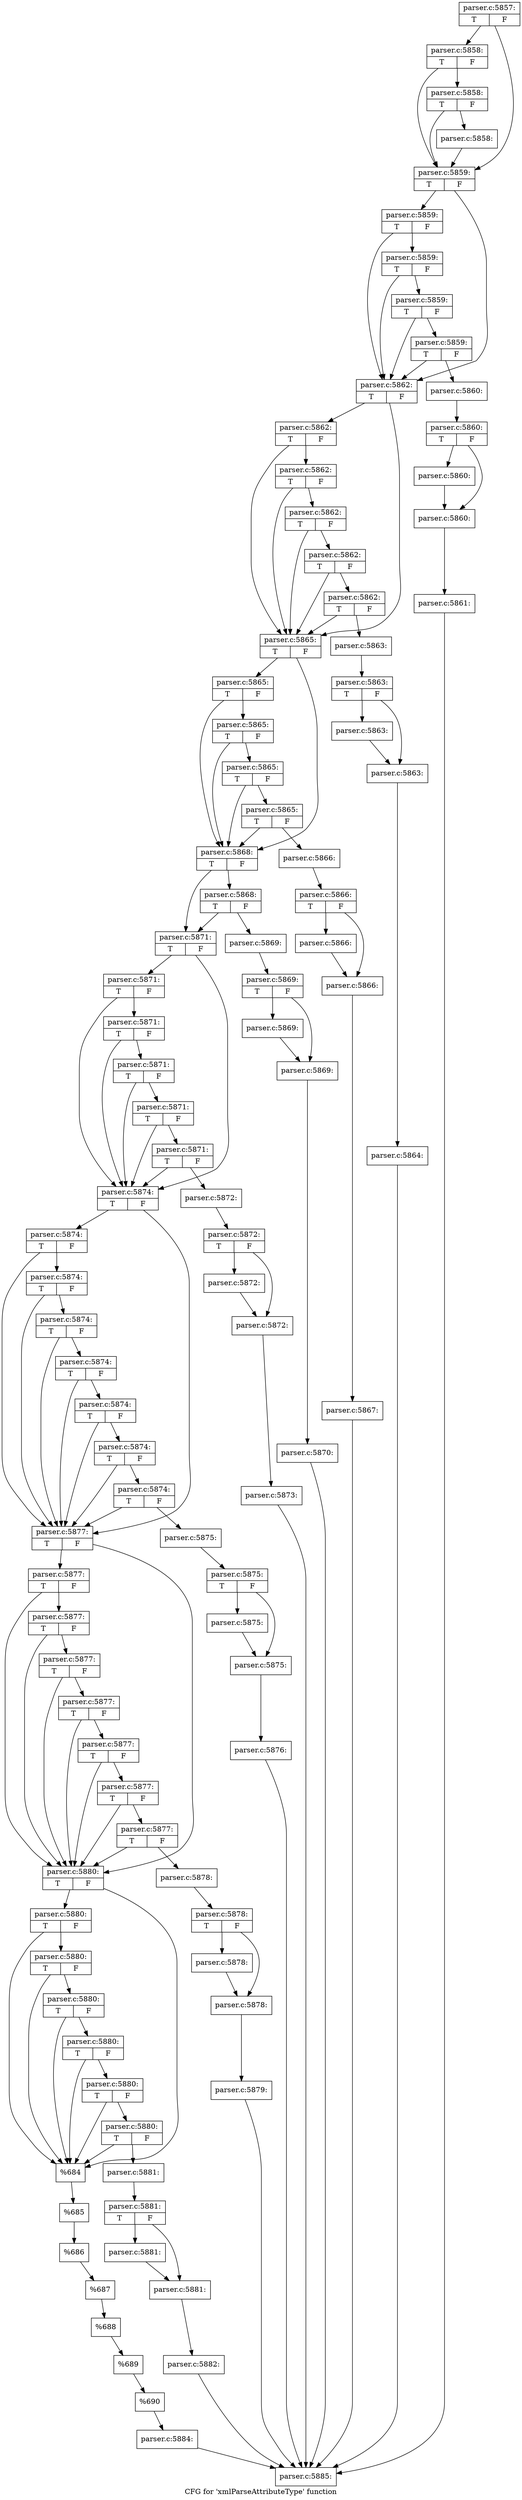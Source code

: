 digraph "CFG for 'xmlParseAttributeType' function" {
	label="CFG for 'xmlParseAttributeType' function";

	Node0x55d73ba5fbb0 [shape=record,label="{parser.c:5857:|{<s0>T|<s1>F}}"];
	Node0x55d73ba5fbb0 -> Node0x55d73ba68d70;
	Node0x55d73ba5fbb0 -> Node0x55d73ba68380;
	Node0x55d73ba68d70 [shape=record,label="{parser.c:5858:|{<s0>T|<s1>F}}"];
	Node0x55d73ba68d70 -> Node0x55d73ba59d00;
	Node0x55d73ba68d70 -> Node0x55d73ba68380;
	Node0x55d73ba59d00 [shape=record,label="{parser.c:5858:|{<s0>T|<s1>F}}"];
	Node0x55d73ba59d00 -> Node0x55d73ba68100;
	Node0x55d73ba59d00 -> Node0x55d73ba68380;
	Node0x55d73ba68100 [shape=record,label="{parser.c:5858:}"];
	Node0x55d73ba68100 -> Node0x55d73ba68380;
	Node0x55d73ba68380 [shape=record,label="{parser.c:5859:|{<s0>T|<s1>F}}"];
	Node0x55d73ba68380 -> Node0x55d73ba69f30;
	Node0x55d73ba68380 -> Node0x55d73ba69dc0;
	Node0x55d73ba69f30 [shape=record,label="{parser.c:5859:|{<s0>T|<s1>F}}"];
	Node0x55d73ba69f30 -> Node0x55d73ba69ee0;
	Node0x55d73ba69f30 -> Node0x55d73ba69dc0;
	Node0x55d73ba69ee0 [shape=record,label="{parser.c:5859:|{<s0>T|<s1>F}}"];
	Node0x55d73ba69ee0 -> Node0x55d73ba69e90;
	Node0x55d73ba69ee0 -> Node0x55d73ba69dc0;
	Node0x55d73ba69e90 [shape=record,label="{parser.c:5859:|{<s0>T|<s1>F}}"];
	Node0x55d73ba69e90 -> Node0x55d73ba69e10;
	Node0x55d73ba69e90 -> Node0x55d73ba69dc0;
	Node0x55d73ba69e10 [shape=record,label="{parser.c:5859:|{<s0>T|<s1>F}}"];
	Node0x55d73ba69e10 -> Node0x55d73ba69d20;
	Node0x55d73ba69e10 -> Node0x55d73ba69dc0;
	Node0x55d73ba69d20 [shape=record,label="{parser.c:5860:}"];
	Node0x55d73ba69d20 -> Node0x55d73ba6b8e0;
	Node0x55d73ba6b8e0 [shape=record,label="{parser.c:5860:|{<s0>T|<s1>F}}"];
	Node0x55d73ba6b8e0 -> Node0x55d73ba6c350;
	Node0x55d73ba6b8e0 -> Node0x55d73ba6c3a0;
	Node0x55d73ba6c350 [shape=record,label="{parser.c:5860:}"];
	Node0x55d73ba6c350 -> Node0x55d73ba6c3a0;
	Node0x55d73ba6c3a0 [shape=record,label="{parser.c:5860:}"];
	Node0x55d73ba6c3a0 -> Node0x55d73ba6b840;
	Node0x55d73ba6b840 [shape=record,label="{parser.c:5861:}"];
	Node0x55d73ba6b840 -> Node0x55d73ba68490;
	Node0x55d73ba69dc0 [shape=record,label="{parser.c:5862:|{<s0>T|<s1>F}}"];
	Node0x55d73ba69dc0 -> Node0x55d73ba6cf90;
	Node0x55d73ba69dc0 -> Node0x55d73ba6cdd0;
	Node0x55d73ba6cf90 [shape=record,label="{parser.c:5862:|{<s0>T|<s1>F}}"];
	Node0x55d73ba6cf90 -> Node0x55d73ba6cf40;
	Node0x55d73ba6cf90 -> Node0x55d73ba6cdd0;
	Node0x55d73ba6cf40 [shape=record,label="{parser.c:5862:|{<s0>T|<s1>F}}"];
	Node0x55d73ba6cf40 -> Node0x55d73ba6cef0;
	Node0x55d73ba6cf40 -> Node0x55d73ba6cdd0;
	Node0x55d73ba6cef0 [shape=record,label="{parser.c:5862:|{<s0>T|<s1>F}}"];
	Node0x55d73ba6cef0 -> Node0x55d73ba6cea0;
	Node0x55d73ba6cef0 -> Node0x55d73ba6cdd0;
	Node0x55d73ba6cea0 [shape=record,label="{parser.c:5862:|{<s0>T|<s1>F}}"];
	Node0x55d73ba6cea0 -> Node0x55d73ba6ce20;
	Node0x55d73ba6cea0 -> Node0x55d73ba6cdd0;
	Node0x55d73ba6ce20 [shape=record,label="{parser.c:5862:|{<s0>T|<s1>F}}"];
	Node0x55d73ba6ce20 -> Node0x55d73ba6b890;
	Node0x55d73ba6ce20 -> Node0x55d73ba6cdd0;
	Node0x55d73ba6b890 [shape=record,label="{parser.c:5863:}"];
	Node0x55d73ba6b890 -> Node0x55d73ba6ee00;
	Node0x55d73ba6ee00 [shape=record,label="{parser.c:5863:|{<s0>T|<s1>F}}"];
	Node0x55d73ba6ee00 -> Node0x55d73ba6f870;
	Node0x55d73ba6ee00 -> Node0x55d73ba6f8c0;
	Node0x55d73ba6f870 [shape=record,label="{parser.c:5863:}"];
	Node0x55d73ba6f870 -> Node0x55d73ba6f8c0;
	Node0x55d73ba6f8c0 [shape=record,label="{parser.c:5863:}"];
	Node0x55d73ba6f8c0 -> Node0x55d73ba6ed60;
	Node0x55d73ba6ed60 [shape=record,label="{parser.c:5864:}"];
	Node0x55d73ba6ed60 -> Node0x55d73ba68490;
	Node0x55d73ba6cdd0 [shape=record,label="{parser.c:5865:|{<s0>T|<s1>F}}"];
	Node0x55d73ba6cdd0 -> Node0x55d73ba70460;
	Node0x55d73ba6cdd0 -> Node0x55d73ba702f0;
	Node0x55d73ba70460 [shape=record,label="{parser.c:5865:|{<s0>T|<s1>F}}"];
	Node0x55d73ba70460 -> Node0x55d73ba70410;
	Node0x55d73ba70460 -> Node0x55d73ba702f0;
	Node0x55d73ba70410 [shape=record,label="{parser.c:5865:|{<s0>T|<s1>F}}"];
	Node0x55d73ba70410 -> Node0x55d73ba703c0;
	Node0x55d73ba70410 -> Node0x55d73ba702f0;
	Node0x55d73ba703c0 [shape=record,label="{parser.c:5865:|{<s0>T|<s1>F}}"];
	Node0x55d73ba703c0 -> Node0x55d73ba70340;
	Node0x55d73ba703c0 -> Node0x55d73ba702f0;
	Node0x55d73ba70340 [shape=record,label="{parser.c:5865:|{<s0>T|<s1>F}}"];
	Node0x55d73ba70340 -> Node0x55d73ba6edb0;
	Node0x55d73ba70340 -> Node0x55d73ba702f0;
	Node0x55d73ba6edb0 [shape=record,label="{parser.c:5866:}"];
	Node0x55d73ba6edb0 -> Node0x55d73ba71e10;
	Node0x55d73ba71e10 [shape=record,label="{parser.c:5866:|{<s0>T|<s1>F}}"];
	Node0x55d73ba71e10 -> Node0x55d73ba72880;
	Node0x55d73ba71e10 -> Node0x55d73ba728d0;
	Node0x55d73ba72880 [shape=record,label="{parser.c:5866:}"];
	Node0x55d73ba72880 -> Node0x55d73ba728d0;
	Node0x55d73ba728d0 [shape=record,label="{parser.c:5866:}"];
	Node0x55d73ba728d0 -> Node0x55d73ba71d70;
	Node0x55d73ba71d70 [shape=record,label="{parser.c:5867:}"];
	Node0x55d73ba71d70 -> Node0x55d73ba68490;
	Node0x55d73ba702f0 [shape=record,label="{parser.c:5868:|{<s0>T|<s1>F}}"];
	Node0x55d73ba702f0 -> Node0x55d73ba73350;
	Node0x55d73ba702f0 -> Node0x55d73ba73300;
	Node0x55d73ba73350 [shape=record,label="{parser.c:5868:|{<s0>T|<s1>F}}"];
	Node0x55d73ba73350 -> Node0x55d73ba71dc0;
	Node0x55d73ba73350 -> Node0x55d73ba73300;
	Node0x55d73ba71dc0 [shape=record,label="{parser.c:5869:}"];
	Node0x55d73ba71dc0 -> Node0x55d73ba73f80;
	Node0x55d73ba73f80 [shape=record,label="{parser.c:5869:|{<s0>T|<s1>F}}"];
	Node0x55d73ba73f80 -> Node0x55d73ba749f0;
	Node0x55d73ba73f80 -> Node0x55d73ba74a40;
	Node0x55d73ba749f0 [shape=record,label="{parser.c:5869:}"];
	Node0x55d73ba749f0 -> Node0x55d73ba74a40;
	Node0x55d73ba74a40 [shape=record,label="{parser.c:5869:}"];
	Node0x55d73ba74a40 -> Node0x55d73ba73ee0;
	Node0x55d73ba73ee0 [shape=record,label="{parser.c:5870:}"];
	Node0x55d73ba73ee0 -> Node0x55d73ba68490;
	Node0x55d73ba73300 [shape=record,label="{parser.c:5871:|{<s0>T|<s1>F}}"];
	Node0x55d73ba73300 -> Node0x55d73ba75630;
	Node0x55d73ba73300 -> Node0x55d73ba75470;
	Node0x55d73ba75630 [shape=record,label="{parser.c:5871:|{<s0>T|<s1>F}}"];
	Node0x55d73ba75630 -> Node0x55d73ba755e0;
	Node0x55d73ba75630 -> Node0x55d73ba75470;
	Node0x55d73ba755e0 [shape=record,label="{parser.c:5871:|{<s0>T|<s1>F}}"];
	Node0x55d73ba755e0 -> Node0x55d73ba75590;
	Node0x55d73ba755e0 -> Node0x55d73ba75470;
	Node0x55d73ba75590 [shape=record,label="{parser.c:5871:|{<s0>T|<s1>F}}"];
	Node0x55d73ba75590 -> Node0x55d73ba75540;
	Node0x55d73ba75590 -> Node0x55d73ba75470;
	Node0x55d73ba75540 [shape=record,label="{parser.c:5871:|{<s0>T|<s1>F}}"];
	Node0x55d73ba75540 -> Node0x55d73ba754c0;
	Node0x55d73ba75540 -> Node0x55d73ba75470;
	Node0x55d73ba754c0 [shape=record,label="{parser.c:5871:|{<s0>T|<s1>F}}"];
	Node0x55d73ba754c0 -> Node0x55d73ba73f30;
	Node0x55d73ba754c0 -> Node0x55d73ba75470;
	Node0x55d73ba73f30 [shape=record,label="{parser.c:5872:}"];
	Node0x55d73ba73f30 -> Node0x55d73ba774a0;
	Node0x55d73ba774a0 [shape=record,label="{parser.c:5872:|{<s0>T|<s1>F}}"];
	Node0x55d73ba774a0 -> Node0x55d73ba77f10;
	Node0x55d73ba774a0 -> Node0x55d73ba77f60;
	Node0x55d73ba77f10 [shape=record,label="{parser.c:5872:}"];
	Node0x55d73ba77f10 -> Node0x55d73ba77f60;
	Node0x55d73ba77f60 [shape=record,label="{parser.c:5872:}"];
	Node0x55d73ba77f60 -> Node0x55d73ba77400;
	Node0x55d73ba77400 [shape=record,label="{parser.c:5873:}"];
	Node0x55d73ba77400 -> Node0x55d73ba68490;
	Node0x55d73ba75470 [shape=record,label="{parser.c:5874:|{<s0>T|<s1>F}}"];
	Node0x55d73ba75470 -> Node0x55d73ba78bf0;
	Node0x55d73ba75470 -> Node0x55d73ba78990;
	Node0x55d73ba78bf0 [shape=record,label="{parser.c:5874:|{<s0>T|<s1>F}}"];
	Node0x55d73ba78bf0 -> Node0x55d73ba78ba0;
	Node0x55d73ba78bf0 -> Node0x55d73ba78990;
	Node0x55d73ba78ba0 [shape=record,label="{parser.c:5874:|{<s0>T|<s1>F}}"];
	Node0x55d73ba78ba0 -> Node0x55d73ba78b50;
	Node0x55d73ba78ba0 -> Node0x55d73ba78990;
	Node0x55d73ba78b50 [shape=record,label="{parser.c:5874:|{<s0>T|<s1>F}}"];
	Node0x55d73ba78b50 -> Node0x55d73ba78b00;
	Node0x55d73ba78b50 -> Node0x55d73ba78990;
	Node0x55d73ba78b00 [shape=record,label="{parser.c:5874:|{<s0>T|<s1>F}}"];
	Node0x55d73ba78b00 -> Node0x55d73ba78ab0;
	Node0x55d73ba78b00 -> Node0x55d73ba78990;
	Node0x55d73ba78ab0 [shape=record,label="{parser.c:5874:|{<s0>T|<s1>F}}"];
	Node0x55d73ba78ab0 -> Node0x55d73ba78a60;
	Node0x55d73ba78ab0 -> Node0x55d73ba78990;
	Node0x55d73ba78a60 [shape=record,label="{parser.c:5874:|{<s0>T|<s1>F}}"];
	Node0x55d73ba78a60 -> Node0x55d73ba789e0;
	Node0x55d73ba78a60 -> Node0x55d73ba78990;
	Node0x55d73ba789e0 [shape=record,label="{parser.c:5874:|{<s0>T|<s1>F}}"];
	Node0x55d73ba789e0 -> Node0x55d73ba77450;
	Node0x55d73ba789e0 -> Node0x55d73ba78990;
	Node0x55d73ba77450 [shape=record,label="{parser.c:5875:}"];
	Node0x55d73ba77450 -> Node0x55d73ba7b3e0;
	Node0x55d73ba7b3e0 [shape=record,label="{parser.c:5875:|{<s0>T|<s1>F}}"];
	Node0x55d73ba7b3e0 -> Node0x55d73ba7be50;
	Node0x55d73ba7b3e0 -> Node0x55d73ba7bea0;
	Node0x55d73ba7be50 [shape=record,label="{parser.c:5875:}"];
	Node0x55d73ba7be50 -> Node0x55d73ba7bea0;
	Node0x55d73ba7bea0 [shape=record,label="{parser.c:5875:}"];
	Node0x55d73ba7bea0 -> Node0x55d73ba7b340;
	Node0x55d73ba7b340 [shape=record,label="{parser.c:5876:}"];
	Node0x55d73ba7b340 -> Node0x55d73ba68490;
	Node0x55d73ba78990 [shape=record,label="{parser.c:5877:|{<s0>T|<s1>F}}"];
	Node0x55d73ba78990 -> Node0x55d73ba7cb30;
	Node0x55d73ba78990 -> Node0x55d73ba7c8d0;
	Node0x55d73ba7cb30 [shape=record,label="{parser.c:5877:|{<s0>T|<s1>F}}"];
	Node0x55d73ba7cb30 -> Node0x55d73ba7cae0;
	Node0x55d73ba7cb30 -> Node0x55d73ba7c8d0;
	Node0x55d73ba7cae0 [shape=record,label="{parser.c:5877:|{<s0>T|<s1>F}}"];
	Node0x55d73ba7cae0 -> Node0x55d73ba7ca90;
	Node0x55d73ba7cae0 -> Node0x55d73ba7c8d0;
	Node0x55d73ba7ca90 [shape=record,label="{parser.c:5877:|{<s0>T|<s1>F}}"];
	Node0x55d73ba7ca90 -> Node0x55d73ba7ca40;
	Node0x55d73ba7ca90 -> Node0x55d73ba7c8d0;
	Node0x55d73ba7ca40 [shape=record,label="{parser.c:5877:|{<s0>T|<s1>F}}"];
	Node0x55d73ba7ca40 -> Node0x55d73ba7c9f0;
	Node0x55d73ba7ca40 -> Node0x55d73ba7c8d0;
	Node0x55d73ba7c9f0 [shape=record,label="{parser.c:5877:|{<s0>T|<s1>F}}"];
	Node0x55d73ba7c9f0 -> Node0x55d73ba7c9a0;
	Node0x55d73ba7c9f0 -> Node0x55d73ba7c8d0;
	Node0x55d73ba7c9a0 [shape=record,label="{parser.c:5877:|{<s0>T|<s1>F}}"];
	Node0x55d73ba7c9a0 -> Node0x55d73ba7c920;
	Node0x55d73ba7c9a0 -> Node0x55d73ba7c8d0;
	Node0x55d73ba7c920 [shape=record,label="{parser.c:5877:|{<s0>T|<s1>F}}"];
	Node0x55d73ba7c920 -> Node0x55d73ba7b390;
	Node0x55d73ba7c920 -> Node0x55d73ba7c8d0;
	Node0x55d73ba7b390 [shape=record,label="{parser.c:5878:}"];
	Node0x55d73ba7b390 -> Node0x55d73ba7f360;
	Node0x55d73ba7f360 [shape=record,label="{parser.c:5878:|{<s0>T|<s1>F}}"];
	Node0x55d73ba7f360 -> Node0x55d73ba7fdd0;
	Node0x55d73ba7f360 -> Node0x55d73ba7fe20;
	Node0x55d73ba7fdd0 [shape=record,label="{parser.c:5878:}"];
	Node0x55d73ba7fdd0 -> Node0x55d73ba7fe20;
	Node0x55d73ba7fe20 [shape=record,label="{parser.c:5878:}"];
	Node0x55d73ba7fe20 -> Node0x55d73ba7f2c0;
	Node0x55d73ba7f2c0 [shape=record,label="{parser.c:5879:}"];
	Node0x55d73ba7f2c0 -> Node0x55d73ba68490;
	Node0x55d73ba7c8d0 [shape=record,label="{parser.c:5880:|{<s0>T|<s1>F}}"];
	Node0x55d73ba7c8d0 -> Node0x55d73ba80a10;
	Node0x55d73ba7c8d0 -> Node0x55d73ba80800;
	Node0x55d73ba80a10 [shape=record,label="{parser.c:5880:|{<s0>T|<s1>F}}"];
	Node0x55d73ba80a10 -> Node0x55d73ba809c0;
	Node0x55d73ba80a10 -> Node0x55d73ba80800;
	Node0x55d73ba809c0 [shape=record,label="{parser.c:5880:|{<s0>T|<s1>F}}"];
	Node0x55d73ba809c0 -> Node0x55d73ba80970;
	Node0x55d73ba809c0 -> Node0x55d73ba80800;
	Node0x55d73ba80970 [shape=record,label="{parser.c:5880:|{<s0>T|<s1>F}}"];
	Node0x55d73ba80970 -> Node0x55d73ba80920;
	Node0x55d73ba80970 -> Node0x55d73ba80800;
	Node0x55d73ba80920 [shape=record,label="{parser.c:5880:|{<s0>T|<s1>F}}"];
	Node0x55d73ba80920 -> Node0x55d73ba808d0;
	Node0x55d73ba80920 -> Node0x55d73ba80800;
	Node0x55d73ba808d0 [shape=record,label="{parser.c:5880:|{<s0>T|<s1>F}}"];
	Node0x55d73ba808d0 -> Node0x55d73ba80850;
	Node0x55d73ba808d0 -> Node0x55d73ba80800;
	Node0x55d73ba80850 [shape=record,label="{parser.c:5880:|{<s0>T|<s1>F}}"];
	Node0x55d73ba80850 -> Node0x55d73ba7f310;
	Node0x55d73ba80850 -> Node0x55d73ba80800;
	Node0x55d73ba7f310 [shape=record,label="{parser.c:5881:}"];
	Node0x55d73ba7f310 -> Node0x55d73ba82d40;
	Node0x55d73ba82d40 [shape=record,label="{parser.c:5881:|{<s0>T|<s1>F}}"];
	Node0x55d73ba82d40 -> Node0x55d73ba837b0;
	Node0x55d73ba82d40 -> Node0x55d73ba83800;
	Node0x55d73ba837b0 [shape=record,label="{parser.c:5881:}"];
	Node0x55d73ba837b0 -> Node0x55d73ba83800;
	Node0x55d73ba83800 [shape=record,label="{parser.c:5881:}"];
	Node0x55d73ba83800 -> Node0x55d73ba82ca0;
	Node0x55d73ba82ca0 [shape=record,label="{parser.c:5882:}"];
	Node0x55d73ba82ca0 -> Node0x55d73ba68490;
	Node0x55d73ba80800 [shape=record,label="{%684}"];
	Node0x55d73ba80800 -> Node0x55d73ba7c880;
	Node0x55d73ba7c880 [shape=record,label="{%685}"];
	Node0x55d73ba7c880 -> Node0x55d73ba78940;
	Node0x55d73ba78940 [shape=record,label="{%686}"];
	Node0x55d73ba78940 -> Node0x55d73ba75420;
	Node0x55d73ba75420 [shape=record,label="{%687}"];
	Node0x55d73ba75420 -> Node0x55d73ba732b0;
	Node0x55d73ba732b0 [shape=record,label="{%688}"];
	Node0x55d73ba732b0 -> Node0x55d73ba702a0;
	Node0x55d73ba702a0 [shape=record,label="{%689}"];
	Node0x55d73ba702a0 -> Node0x55d73ba6cd80;
	Node0x55d73ba6cd80 [shape=record,label="{%690}"];
	Node0x55d73ba6cd80 -> Node0x55d73ba69d70;
	Node0x55d73ba69d70 [shape=record,label="{parser.c:5884:}"];
	Node0x55d73ba69d70 -> Node0x55d73ba68490;
	Node0x55d73ba68490 [shape=record,label="{parser.c:5885:}"];
}
